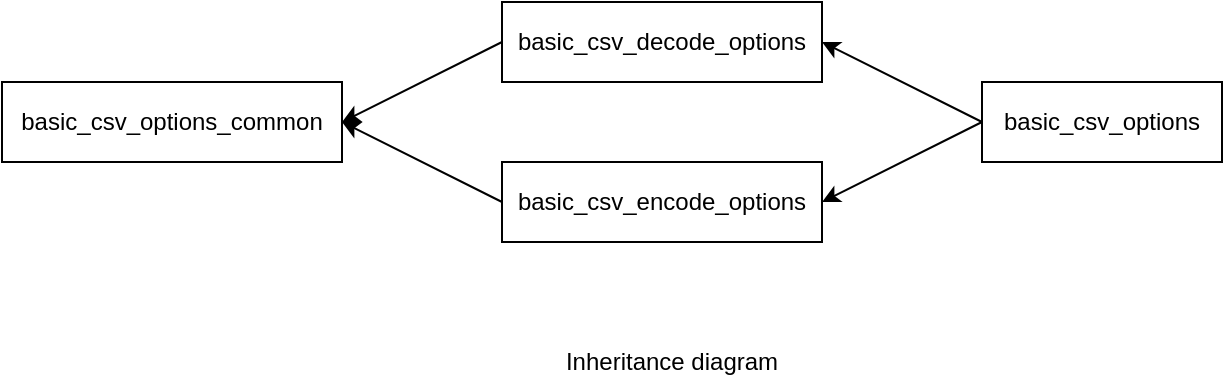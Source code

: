 <mxfile version="12.1.9" type="device" pages="1"><diagram id="yA7M8pUu49T19xTu_T4b" name="Page-1"><mxGraphModel dx="1024" dy="486" grid="1" gridSize="10" guides="1" tooltips="1" connect="1" arrows="1" fold="1" page="1" pageScale="1" pageWidth="850" pageHeight="1100" math="0" shadow="0"><root><mxCell id="0"/><mxCell id="1" parent="0"/><mxCell id="73PhMiG5mVZG5eabpBDo-1" value="basic_csv_options" style="rounded=0;whiteSpace=wrap;html=1;" vertex="1" parent="1"><mxGeometry x="520" y="160" width="120" height="40" as="geometry"/></mxCell><mxCell id="73PhMiG5mVZG5eabpBDo-2" value="basic_csv_decode_options" style="rounded=0;whiteSpace=wrap;html=1;" vertex="1" parent="1"><mxGeometry x="280" y="120" width="160" height="40" as="geometry"/></mxCell><mxCell id="73PhMiG5mVZG5eabpBDo-3" value="basic_csv_encode_options" style="rounded=0;whiteSpace=wrap;html=1;" vertex="1" parent="1"><mxGeometry x="280" y="200" width="160" height="40" as="geometry"/></mxCell><mxCell id="73PhMiG5mVZG5eabpBDo-4" value="basic_csv_options_common" style="rounded=0;whiteSpace=wrap;html=1;" vertex="1" parent="1"><mxGeometry x="30" y="160" width="170" height="40" as="geometry"/></mxCell><mxCell id="73PhMiG5mVZG5eabpBDo-5" value="" style="endArrow=classic;html=1;exitX=0;exitY=0.5;exitDx=0;exitDy=0;entryX=1;entryY=0.5;entryDx=0;entryDy=0;" edge="1" parent="1" source="73PhMiG5mVZG5eabpBDo-3" target="73PhMiG5mVZG5eabpBDo-4"><mxGeometry width="50" height="50" relative="1" as="geometry"><mxPoint x="30" y="310" as="sourcePoint"/><mxPoint x="80" y="260" as="targetPoint"/></mxGeometry></mxCell><mxCell id="73PhMiG5mVZG5eabpBDo-6" value="" style="endArrow=classic;html=1;exitX=0;exitY=0.5;exitDx=0;exitDy=0;" edge="1" parent="1" source="73PhMiG5mVZG5eabpBDo-2"><mxGeometry width="50" height="50" relative="1" as="geometry"><mxPoint x="160" y="130" as="sourcePoint"/><mxPoint x="200" y="180" as="targetPoint"/></mxGeometry></mxCell><mxCell id="73PhMiG5mVZG5eabpBDo-8" value="" style="endArrow=classic;html=1;entryX=1;entryY=0.5;entryDx=0;entryDy=0;exitX=0;exitY=0.5;exitDx=0;exitDy=0;" edge="1" parent="1" source="73PhMiG5mVZG5eabpBDo-1" target="73PhMiG5mVZG5eabpBDo-2"><mxGeometry width="50" height="50" relative="1" as="geometry"><mxPoint x="510" y="330" as="sourcePoint"/><mxPoint x="560" y="280" as="targetPoint"/></mxGeometry></mxCell><mxCell id="73PhMiG5mVZG5eabpBDo-9" value="" style="endArrow=classic;html=1;entryX=1;entryY=0.5;entryDx=0;entryDy=0;" edge="1" parent="1" target="73PhMiG5mVZG5eabpBDo-3"><mxGeometry width="50" height="50" relative="1" as="geometry"><mxPoint x="520" y="180" as="sourcePoint"/><mxPoint x="510" y="280" as="targetPoint"/></mxGeometry></mxCell><mxCell id="73PhMiG5mVZG5eabpBDo-10" value="Inheritance diagram" style="text;html=1;strokeColor=none;fillColor=none;align=center;verticalAlign=middle;whiteSpace=wrap;rounded=0;" vertex="1" parent="1"><mxGeometry x="305" y="290" width="120" height="20" as="geometry"/></mxCell></root></mxGraphModel></diagram></mxfile>